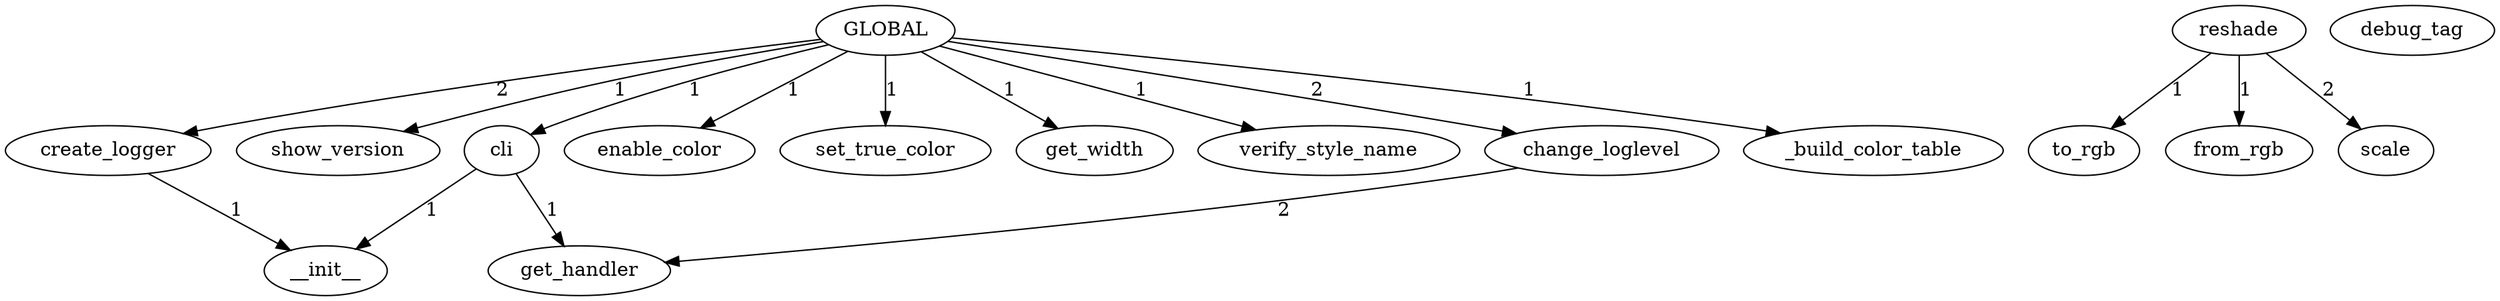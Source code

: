 // References graph
digraph {
	GLOBAL [label=GLOBAL]
	GLOBAL -> create_logger [label=2]
	GLOBAL -> show_version [label=1]
	GLOBAL -> change_loglevel [label=2]
	GLOBAL -> enable_color [label=1]
	GLOBAL -> set_true_color [label=1]
	GLOBAL -> get_width [label=1]
	GLOBAL -> verify_style_name [label=1]
	GLOBAL -> cli [label=1]
	GLOBAL -> _build_color_table [label=1]
	change_loglevel [label=change_loglevel]
	change_loglevel -> get_handler [label=2]
	get_handler [label=get_handler]
	get_width [label=get_width]
	enable_color [label=enable_color]
	set_true_color [label=set_true_color]
	verify_style_name [label=verify_style_name]
	show_version [label=show_version]
	cli [label=cli]
	cli -> __init__ [label=1]
	cli -> get_handler [label=1]
	_build_color_table [label=_build_color_table]
	to_rgb [label=to_rgb]
	from_rgb [label=from_rgb]
	reshade [label=reshade]
	reshade -> scale [label=2]
	reshade -> to_rgb [label=1]
	reshade -> from_rgb [label=1]
	scale [label=scale]
	create_logger [label=create_logger]
	create_logger -> __init__ [label=1]
	debug_tag [label=debug_tag]
}
